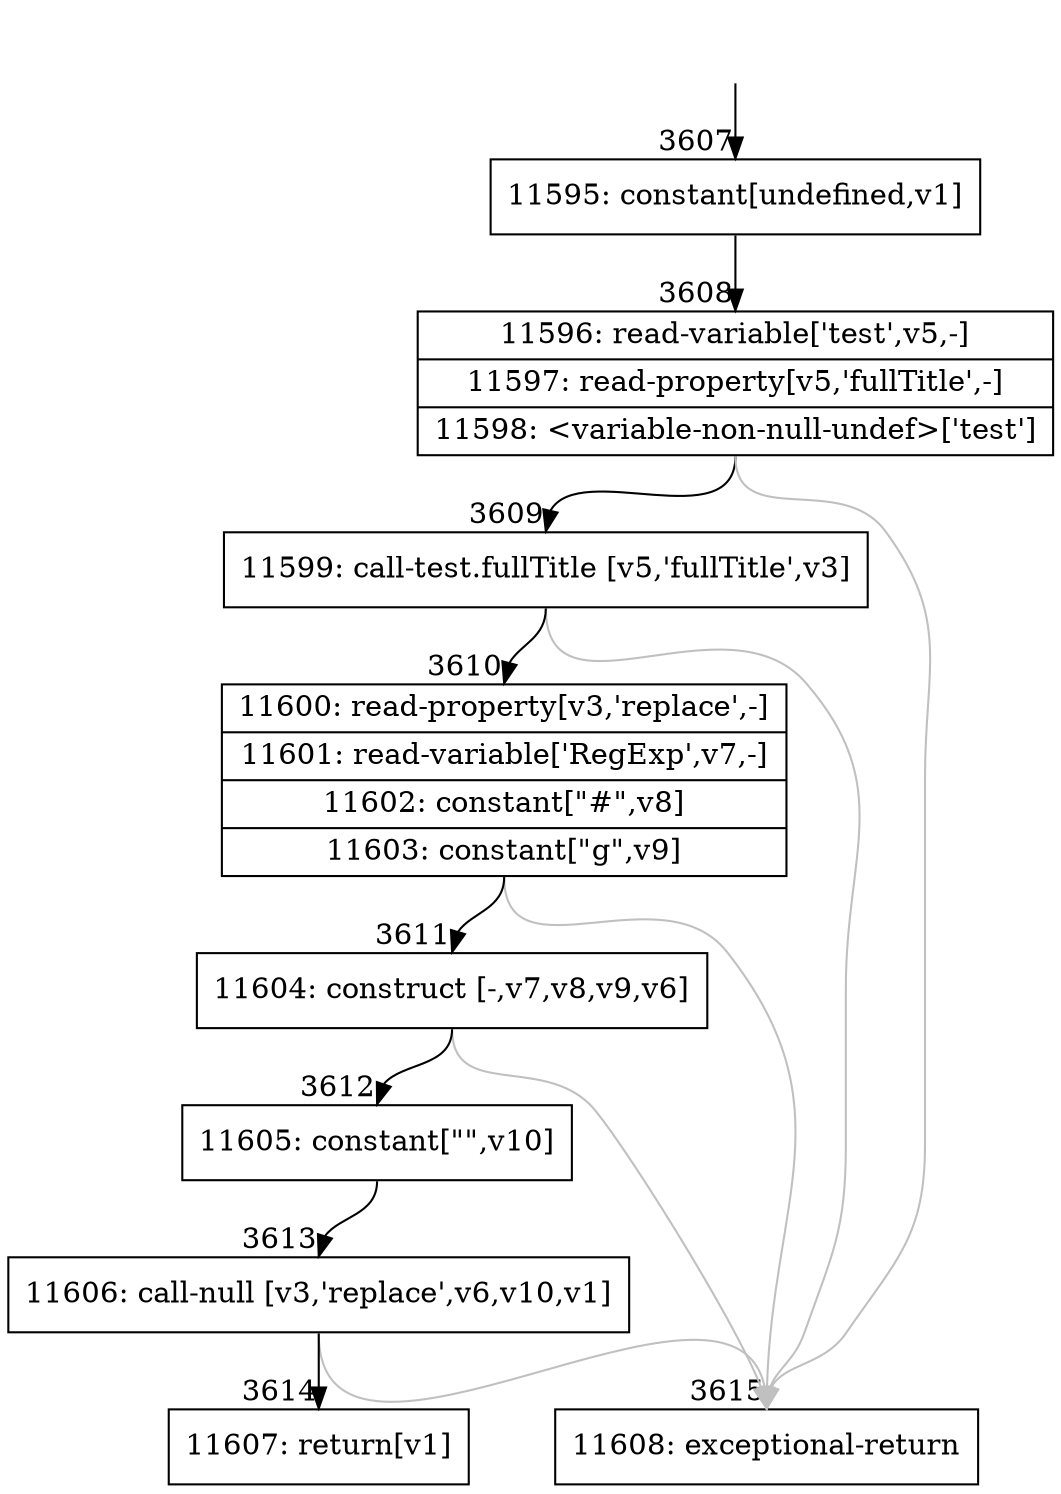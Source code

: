 digraph {
rankdir="TD"
BB_entry324[shape=none,label=""];
BB_entry324 -> BB3607 [tailport=s, headport=n, headlabel="    3607"]
BB3607 [shape=record label="{11595: constant[undefined,v1]}" ] 
BB3607 -> BB3608 [tailport=s, headport=n, headlabel="      3608"]
BB3608 [shape=record label="{11596: read-variable['test',v5,-]|11597: read-property[v5,'fullTitle',-]|11598: \<variable-non-null-undef\>['test']}" ] 
BB3608 -> BB3609 [tailport=s, headport=n, headlabel="      3609"]
BB3608 -> BB3615 [tailport=s, headport=n, color=gray, headlabel="      3615"]
BB3609 [shape=record label="{11599: call-test.fullTitle [v5,'fullTitle',v3]}" ] 
BB3609 -> BB3610 [tailport=s, headport=n, headlabel="      3610"]
BB3609 -> BB3615 [tailport=s, headport=n, color=gray]
BB3610 [shape=record label="{11600: read-property[v3,'replace',-]|11601: read-variable['RegExp',v7,-]|11602: constant[\"#\",v8]|11603: constant[\"g\",v9]}" ] 
BB3610 -> BB3611 [tailport=s, headport=n, headlabel="      3611"]
BB3610 -> BB3615 [tailport=s, headport=n, color=gray]
BB3611 [shape=record label="{11604: construct [-,v7,v8,v9,v6]}" ] 
BB3611 -> BB3612 [tailport=s, headport=n, headlabel="      3612"]
BB3611 -> BB3615 [tailport=s, headport=n, color=gray]
BB3612 [shape=record label="{11605: constant[\"\",v10]}" ] 
BB3612 -> BB3613 [tailport=s, headport=n, headlabel="      3613"]
BB3613 [shape=record label="{11606: call-null [v3,'replace',v6,v10,v1]}" ] 
BB3613 -> BB3614 [tailport=s, headport=n, headlabel="      3614"]
BB3613 -> BB3615 [tailport=s, headport=n, color=gray]
BB3614 [shape=record label="{11607: return[v1]}" ] 
BB3615 [shape=record label="{11608: exceptional-return}" ] 
//#$~ 4130
}
